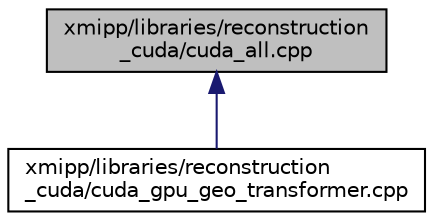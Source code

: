 digraph "xmipp/libraries/reconstruction_cuda/cuda_all.cpp"
{
  edge [fontname="Helvetica",fontsize="10",labelfontname="Helvetica",labelfontsize="10"];
  node [fontname="Helvetica",fontsize="10",shape=record];
  Node10 [label="xmipp/libraries/reconstruction\l_cuda/cuda_all.cpp",height=0.2,width=0.4,color="black", fillcolor="grey75", style="filled", fontcolor="black"];
  Node10 -> Node11 [dir="back",color="midnightblue",fontsize="10",style="solid",fontname="Helvetica"];
  Node11 [label="xmipp/libraries/reconstruction\l_cuda/cuda_gpu_geo_transformer.cpp",height=0.2,width=0.4,color="black", fillcolor="white", style="filled",URL="$cuda__gpu__geo__transformer_8cpp.html"];
}
